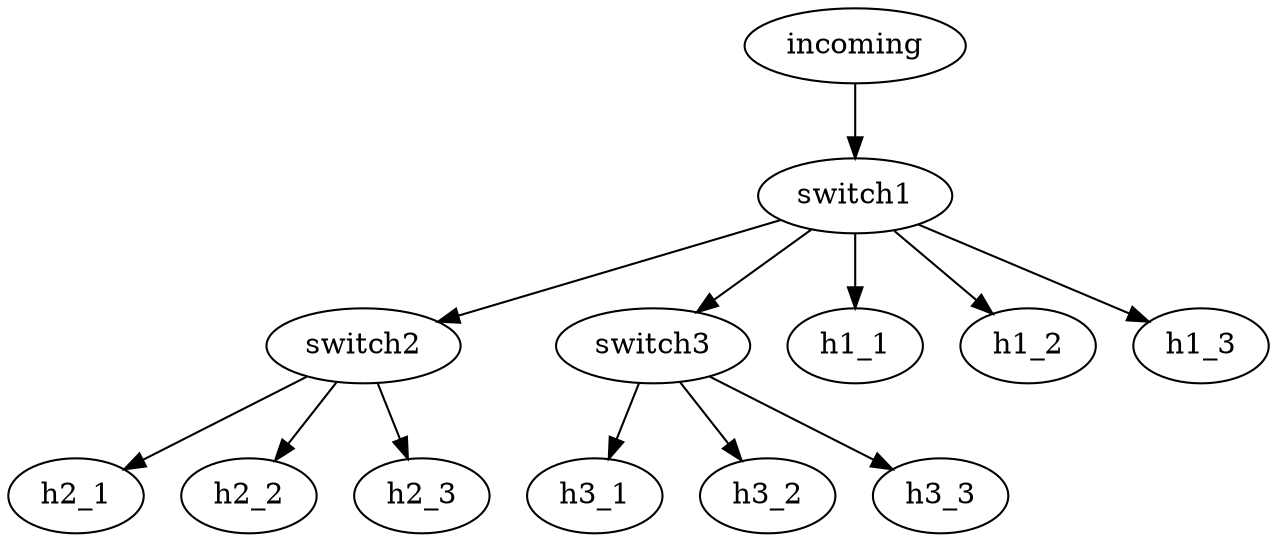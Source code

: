 digraph TOPO2 {
  incoming -> switch1;
  switch1 -> {switch2, switch3};

  switch1 -> {h1_1, h1_2, h1_3};
  switch2 -> {h2_1, h2_2, h2_3};
  switch3 -> {h3_1, h3_2, h3_3};
}
